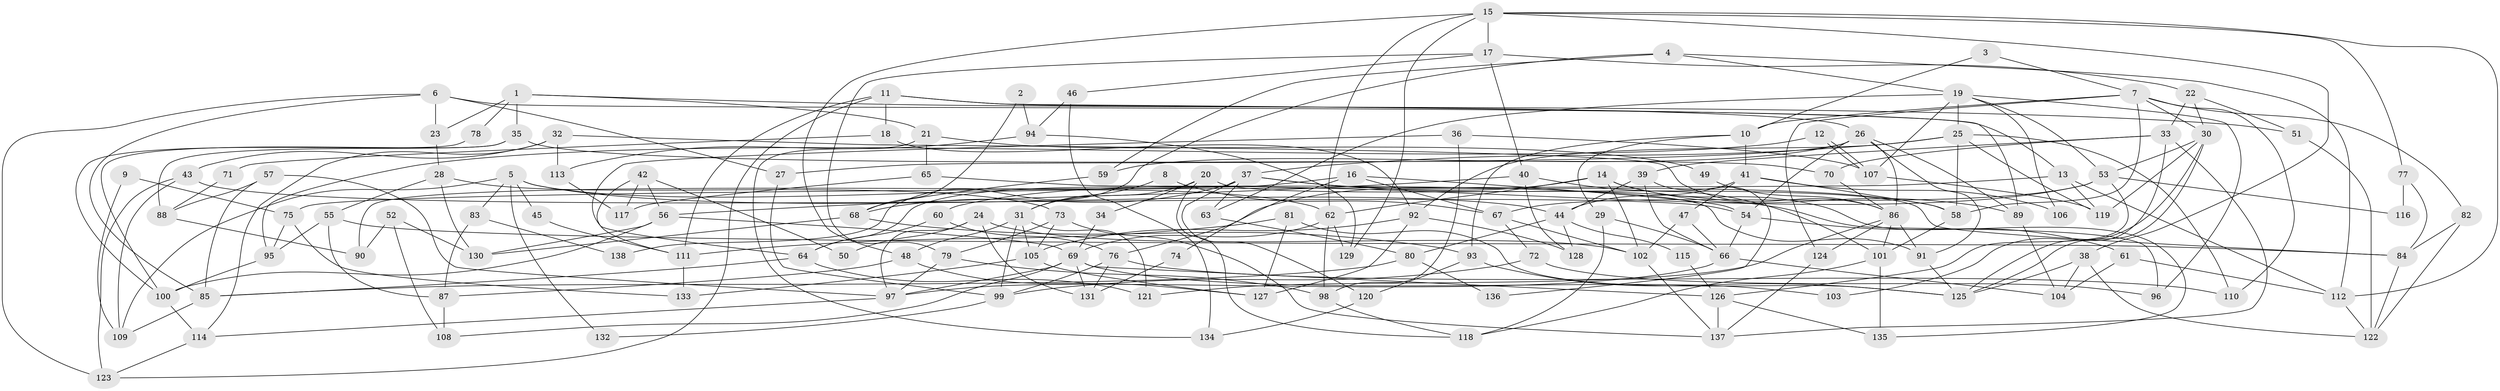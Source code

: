 // Generated by graph-tools (version 1.1) at 2025/50/03/09/25 04:50:39]
// undirected, 138 vertices, 276 edges
graph export_dot {
graph [start="1"]
  node [color=gray90,style=filled];
  1;
  2;
  3;
  4;
  5;
  6;
  7;
  8;
  9;
  10;
  11;
  12;
  13;
  14;
  15;
  16;
  17;
  18;
  19;
  20;
  21;
  22;
  23;
  24;
  25;
  26;
  27;
  28;
  29;
  30;
  31;
  32;
  33;
  34;
  35;
  36;
  37;
  38;
  39;
  40;
  41;
  42;
  43;
  44;
  45;
  46;
  47;
  48;
  49;
  50;
  51;
  52;
  53;
  54;
  55;
  56;
  57;
  58;
  59;
  60;
  61;
  62;
  63;
  64;
  65;
  66;
  67;
  68;
  69;
  70;
  71;
  72;
  73;
  74;
  75;
  76;
  77;
  78;
  79;
  80;
  81;
  82;
  83;
  84;
  85;
  86;
  87;
  88;
  89;
  90;
  91;
  92;
  93;
  94;
  95;
  96;
  97;
  98;
  99;
  100;
  101;
  102;
  103;
  104;
  105;
  106;
  107;
  108;
  109;
  110;
  111;
  112;
  113;
  114;
  115;
  116;
  117;
  118;
  119;
  120;
  121;
  122;
  123;
  124;
  125;
  126;
  127;
  128;
  129;
  130;
  131;
  132;
  133;
  134;
  135;
  136;
  137;
  138;
  1 -- 51;
  1 -- 35;
  1 -- 21;
  1 -- 23;
  1 -- 78;
  2 -- 94;
  2 -- 68;
  3 -- 7;
  3 -- 10;
  4 -- 59;
  4 -- 19;
  4 -- 112;
  4 -- 138;
  5 -- 109;
  5 -- 62;
  5 -- 44;
  5 -- 45;
  5 -- 83;
  5 -- 132;
  6 -- 85;
  6 -- 27;
  6 -- 13;
  6 -- 23;
  6 -- 123;
  7 -- 10;
  7 -- 30;
  7 -- 58;
  7 -- 82;
  7 -- 110;
  7 -- 124;
  8 -- 67;
  8 -- 31;
  9 -- 109;
  9 -- 75;
  10 -- 29;
  10 -- 41;
  10 -- 93;
  11 -- 111;
  11 -- 26;
  11 -- 18;
  11 -- 89;
  11 -- 123;
  12 -- 107;
  12 -- 107;
  12 -- 95;
  13 -- 119;
  13 -- 75;
  13 -- 112;
  14 -- 62;
  14 -- 89;
  14 -- 76;
  14 -- 102;
  14 -- 135;
  15 -- 38;
  15 -- 112;
  15 -- 17;
  15 -- 48;
  15 -- 62;
  15 -- 77;
  15 -- 129;
  16 -- 67;
  16 -- 54;
  16 -- 64;
  16 -- 74;
  17 -- 22;
  17 -- 40;
  17 -- 46;
  17 -- 79;
  18 -- 92;
  18 -- 71;
  19 -- 25;
  19 -- 107;
  19 -- 53;
  19 -- 63;
  19 -- 96;
  19 -- 106;
  20 -- 84;
  20 -- 118;
  20 -- 31;
  20 -- 34;
  21 -- 134;
  21 -- 49;
  21 -- 65;
  22 -- 30;
  22 -- 33;
  22 -- 51;
  23 -- 28;
  24 -- 97;
  24 -- 102;
  24 -- 50;
  24 -- 131;
  25 -- 58;
  25 -- 37;
  25 -- 92;
  25 -- 110;
  25 -- 119;
  26 -- 86;
  26 -- 91;
  26 -- 27;
  26 -- 54;
  26 -- 59;
  26 -- 89;
  27 -- 99;
  28 -- 73;
  28 -- 55;
  28 -- 130;
  29 -- 118;
  29 -- 66;
  30 -- 53;
  30 -- 119;
  30 -- 103;
  30 -- 125;
  31 -- 121;
  31 -- 48;
  31 -- 99;
  31 -- 105;
  32 -- 114;
  32 -- 43;
  32 -- 86;
  32 -- 113;
  33 -- 39;
  33 -- 125;
  33 -- 70;
  33 -- 137;
  34 -- 69;
  35 -- 70;
  35 -- 100;
  35 -- 88;
  36 -- 98;
  36 -- 64;
  36 -- 107;
  37 -- 58;
  37 -- 63;
  37 -- 68;
  37 -- 90;
  37 -- 96;
  37 -- 120;
  38 -- 104;
  38 -- 125;
  38 -- 122;
  39 -- 44;
  39 -- 66;
  39 -- 136;
  40 -- 101;
  40 -- 56;
  40 -- 128;
  41 -- 44;
  41 -- 58;
  41 -- 47;
  41 -- 106;
  42 -- 56;
  42 -- 111;
  42 -- 50;
  42 -- 117;
  43 -- 54;
  43 -- 123;
  43 -- 109;
  44 -- 128;
  44 -- 80;
  44 -- 115;
  45 -- 111;
  46 -- 94;
  46 -- 134;
  47 -- 102;
  47 -- 66;
  48 -- 87;
  48 -- 127;
  49 -- 86;
  51 -- 122;
  52 -- 130;
  52 -- 108;
  52 -- 90;
  53 -- 67;
  53 -- 60;
  53 -- 116;
  53 -- 126;
  54 -- 61;
  54 -- 66;
  55 -- 84;
  55 -- 87;
  55 -- 95;
  56 -- 69;
  56 -- 100;
  56 -- 130;
  57 -- 97;
  57 -- 88;
  57 -- 85;
  58 -- 101;
  59 -- 68;
  60 -- 76;
  60 -- 64;
  61 -- 104;
  61 -- 112;
  62 -- 69;
  62 -- 98;
  62 -- 129;
  63 -- 80;
  64 -- 85;
  64 -- 121;
  65 -- 91;
  65 -- 117;
  66 -- 97;
  66 -- 104;
  67 -- 102;
  67 -- 72;
  68 -- 130;
  68 -- 93;
  69 -- 126;
  69 -- 131;
  69 -- 97;
  69 -- 103;
  69 -- 108;
  70 -- 86;
  71 -- 88;
  72 -- 99;
  72 -- 96;
  73 -- 79;
  73 -- 105;
  73 -- 137;
  74 -- 131;
  75 -- 95;
  75 -- 133;
  76 -- 110;
  76 -- 99;
  76 -- 131;
  77 -- 84;
  77 -- 116;
  78 -- 100;
  79 -- 97;
  79 -- 98;
  80 -- 85;
  80 -- 136;
  81 -- 125;
  81 -- 127;
  81 -- 111;
  82 -- 122;
  82 -- 84;
  83 -- 87;
  83 -- 138;
  84 -- 122;
  85 -- 109;
  86 -- 124;
  86 -- 91;
  86 -- 101;
  86 -- 121;
  87 -- 108;
  88 -- 90;
  89 -- 104;
  91 -- 125;
  92 -- 105;
  92 -- 127;
  92 -- 128;
  93 -- 120;
  93 -- 125;
  94 -- 113;
  94 -- 129;
  95 -- 100;
  97 -- 114;
  98 -- 118;
  99 -- 132;
  100 -- 114;
  101 -- 135;
  101 -- 118;
  102 -- 137;
  105 -- 127;
  105 -- 133;
  107 -- 119;
  111 -- 133;
  112 -- 122;
  113 -- 117;
  114 -- 123;
  115 -- 126;
  120 -- 134;
  124 -- 137;
  126 -- 137;
  126 -- 135;
}
